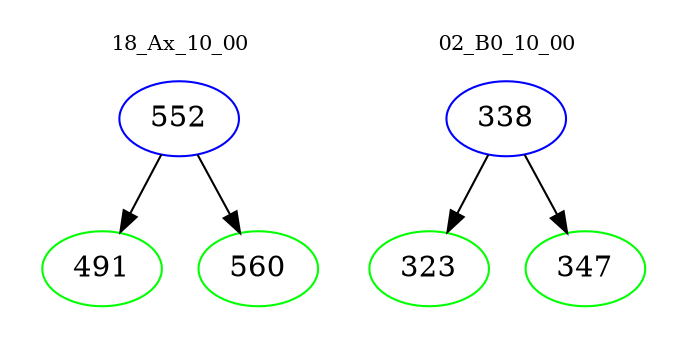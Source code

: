 digraph{
subgraph cluster_0 {
color = white
label = "18_Ax_10_00";
fontsize=10;
T0_552 [label="552", color="blue"]
T0_552 -> T0_491 [color="black"]
T0_491 [label="491", color="green"]
T0_552 -> T0_560 [color="black"]
T0_560 [label="560", color="green"]
}
subgraph cluster_1 {
color = white
label = "02_B0_10_00";
fontsize=10;
T1_338 [label="338", color="blue"]
T1_338 -> T1_323 [color="black"]
T1_323 [label="323", color="green"]
T1_338 -> T1_347 [color="black"]
T1_347 [label="347", color="green"]
}
}

